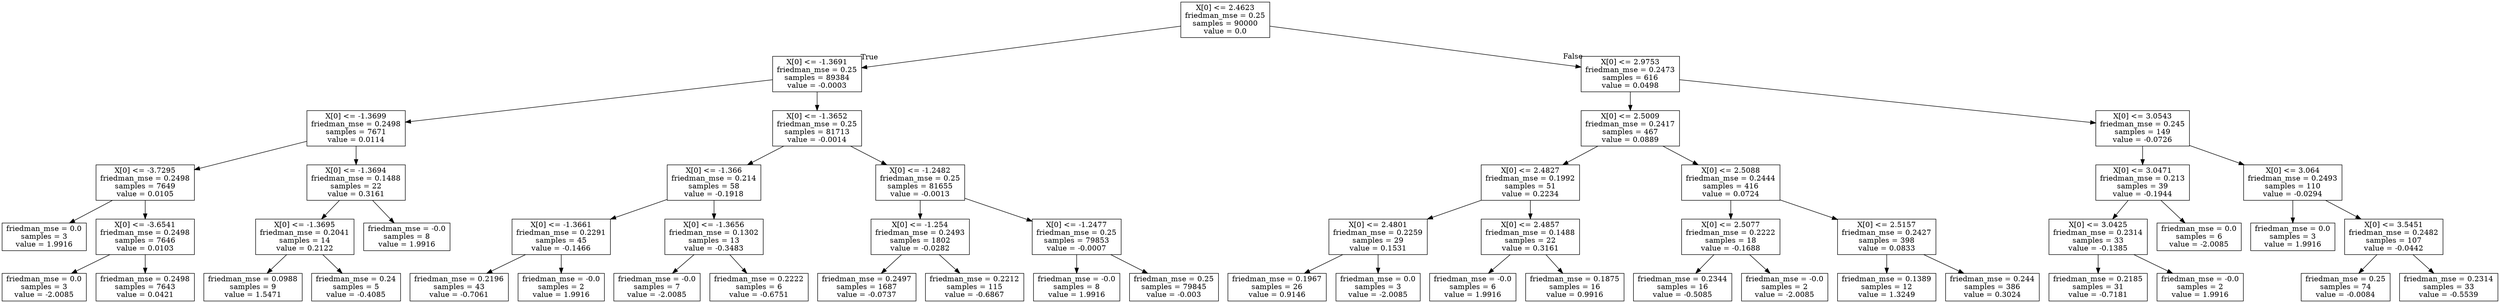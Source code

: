 digraph Tree {
node [shape=box] ;
0 [label="X[0] <= 2.4623\nfriedman_mse = 0.25\nsamples = 90000\nvalue = 0.0"] ;
1 [label="X[0] <= -1.3691\nfriedman_mse = 0.25\nsamples = 89384\nvalue = -0.0003"] ;
0 -> 1 [labeldistance=2.5, labelangle=45, headlabel="True"] ;
2 [label="X[0] <= -1.3699\nfriedman_mse = 0.2498\nsamples = 7671\nvalue = 0.0114"] ;
1 -> 2 ;
3 [label="X[0] <= -3.7295\nfriedman_mse = 0.2498\nsamples = 7649\nvalue = 0.0105"] ;
2 -> 3 ;
4 [label="friedman_mse = 0.0\nsamples = 3\nvalue = 1.9916"] ;
3 -> 4 ;
5 [label="X[0] <= -3.6541\nfriedman_mse = 0.2498\nsamples = 7646\nvalue = 0.0103"] ;
3 -> 5 ;
6 [label="friedman_mse = 0.0\nsamples = 3\nvalue = -2.0085"] ;
5 -> 6 ;
7 [label="friedman_mse = 0.2498\nsamples = 7643\nvalue = 0.0421"] ;
5 -> 7 ;
8 [label="X[0] <= -1.3694\nfriedman_mse = 0.1488\nsamples = 22\nvalue = 0.3161"] ;
2 -> 8 ;
9 [label="X[0] <= -1.3695\nfriedman_mse = 0.2041\nsamples = 14\nvalue = 0.2122"] ;
8 -> 9 ;
10 [label="friedman_mse = 0.0988\nsamples = 9\nvalue = 1.5471"] ;
9 -> 10 ;
11 [label="friedman_mse = 0.24\nsamples = 5\nvalue = -0.4085"] ;
9 -> 11 ;
12 [label="friedman_mse = -0.0\nsamples = 8\nvalue = 1.9916"] ;
8 -> 12 ;
13 [label="X[0] <= -1.3652\nfriedman_mse = 0.25\nsamples = 81713\nvalue = -0.0014"] ;
1 -> 13 ;
14 [label="X[0] <= -1.366\nfriedman_mse = 0.214\nsamples = 58\nvalue = -0.1918"] ;
13 -> 14 ;
15 [label="X[0] <= -1.3661\nfriedman_mse = 0.2291\nsamples = 45\nvalue = -0.1466"] ;
14 -> 15 ;
16 [label="friedman_mse = 0.2196\nsamples = 43\nvalue = -0.7061"] ;
15 -> 16 ;
17 [label="friedman_mse = -0.0\nsamples = 2\nvalue = 1.9916"] ;
15 -> 17 ;
18 [label="X[0] <= -1.3656\nfriedman_mse = 0.1302\nsamples = 13\nvalue = -0.3483"] ;
14 -> 18 ;
19 [label="friedman_mse = -0.0\nsamples = 7\nvalue = -2.0085"] ;
18 -> 19 ;
20 [label="friedman_mse = 0.2222\nsamples = 6\nvalue = -0.6751"] ;
18 -> 20 ;
21 [label="X[0] <= -1.2482\nfriedman_mse = 0.25\nsamples = 81655\nvalue = -0.0013"] ;
13 -> 21 ;
22 [label="X[0] <= -1.254\nfriedman_mse = 0.2493\nsamples = 1802\nvalue = -0.0282"] ;
21 -> 22 ;
23 [label="friedman_mse = 0.2497\nsamples = 1687\nvalue = -0.0737"] ;
22 -> 23 ;
24 [label="friedman_mse = 0.2212\nsamples = 115\nvalue = -0.6867"] ;
22 -> 24 ;
25 [label="X[0] <= -1.2477\nfriedman_mse = 0.25\nsamples = 79853\nvalue = -0.0007"] ;
21 -> 25 ;
26 [label="friedman_mse = -0.0\nsamples = 8\nvalue = 1.9916"] ;
25 -> 26 ;
27 [label="friedman_mse = 0.25\nsamples = 79845\nvalue = -0.003"] ;
25 -> 27 ;
28 [label="X[0] <= 2.9753\nfriedman_mse = 0.2473\nsamples = 616\nvalue = 0.0498"] ;
0 -> 28 [labeldistance=2.5, labelangle=-45, headlabel="False"] ;
29 [label="X[0] <= 2.5009\nfriedman_mse = 0.2417\nsamples = 467\nvalue = 0.0889"] ;
28 -> 29 ;
30 [label="X[0] <= 2.4827\nfriedman_mse = 0.1992\nsamples = 51\nvalue = 0.2234"] ;
29 -> 30 ;
31 [label="X[0] <= 2.4801\nfriedman_mse = 0.2259\nsamples = 29\nvalue = 0.1531"] ;
30 -> 31 ;
32 [label="friedman_mse = 0.1967\nsamples = 26\nvalue = 0.9146"] ;
31 -> 32 ;
33 [label="friedman_mse = 0.0\nsamples = 3\nvalue = -2.0085"] ;
31 -> 33 ;
34 [label="X[0] <= 2.4857\nfriedman_mse = 0.1488\nsamples = 22\nvalue = 0.3161"] ;
30 -> 34 ;
35 [label="friedman_mse = -0.0\nsamples = 6\nvalue = 1.9916"] ;
34 -> 35 ;
36 [label="friedman_mse = 0.1875\nsamples = 16\nvalue = 0.9916"] ;
34 -> 36 ;
37 [label="X[0] <= 2.5088\nfriedman_mse = 0.2444\nsamples = 416\nvalue = 0.0724"] ;
29 -> 37 ;
38 [label="X[0] <= 2.5077\nfriedman_mse = 0.2222\nsamples = 18\nvalue = -0.1688"] ;
37 -> 38 ;
39 [label="friedman_mse = 0.2344\nsamples = 16\nvalue = -0.5085"] ;
38 -> 39 ;
40 [label="friedman_mse = -0.0\nsamples = 2\nvalue = -2.0085"] ;
38 -> 40 ;
41 [label="X[0] <= 2.5157\nfriedman_mse = 0.2427\nsamples = 398\nvalue = 0.0833"] ;
37 -> 41 ;
42 [label="friedman_mse = 0.1389\nsamples = 12\nvalue = 1.3249"] ;
41 -> 42 ;
43 [label="friedman_mse = 0.244\nsamples = 386\nvalue = 0.3024"] ;
41 -> 43 ;
44 [label="X[0] <= 3.0543\nfriedman_mse = 0.245\nsamples = 149\nvalue = -0.0726"] ;
28 -> 44 ;
45 [label="X[0] <= 3.0471\nfriedman_mse = 0.213\nsamples = 39\nvalue = -0.1944"] ;
44 -> 45 ;
46 [label="X[0] <= 3.0425\nfriedman_mse = 0.2314\nsamples = 33\nvalue = -0.1385"] ;
45 -> 46 ;
47 [label="friedman_mse = 0.2185\nsamples = 31\nvalue = -0.7181"] ;
46 -> 47 ;
48 [label="friedman_mse = -0.0\nsamples = 2\nvalue = 1.9916"] ;
46 -> 48 ;
49 [label="friedman_mse = 0.0\nsamples = 6\nvalue = -2.0085"] ;
45 -> 49 ;
50 [label="X[0] <= 3.064\nfriedman_mse = 0.2493\nsamples = 110\nvalue = -0.0294"] ;
44 -> 50 ;
51 [label="friedman_mse = 0.0\nsamples = 3\nvalue = 1.9916"] ;
50 -> 51 ;
52 [label="X[0] <= 3.5451\nfriedman_mse = 0.2482\nsamples = 107\nvalue = -0.0442"] ;
50 -> 52 ;
53 [label="friedman_mse = 0.25\nsamples = 74\nvalue = -0.0084"] ;
52 -> 53 ;
54 [label="friedman_mse = 0.2314\nsamples = 33\nvalue = -0.5539"] ;
52 -> 54 ;
}